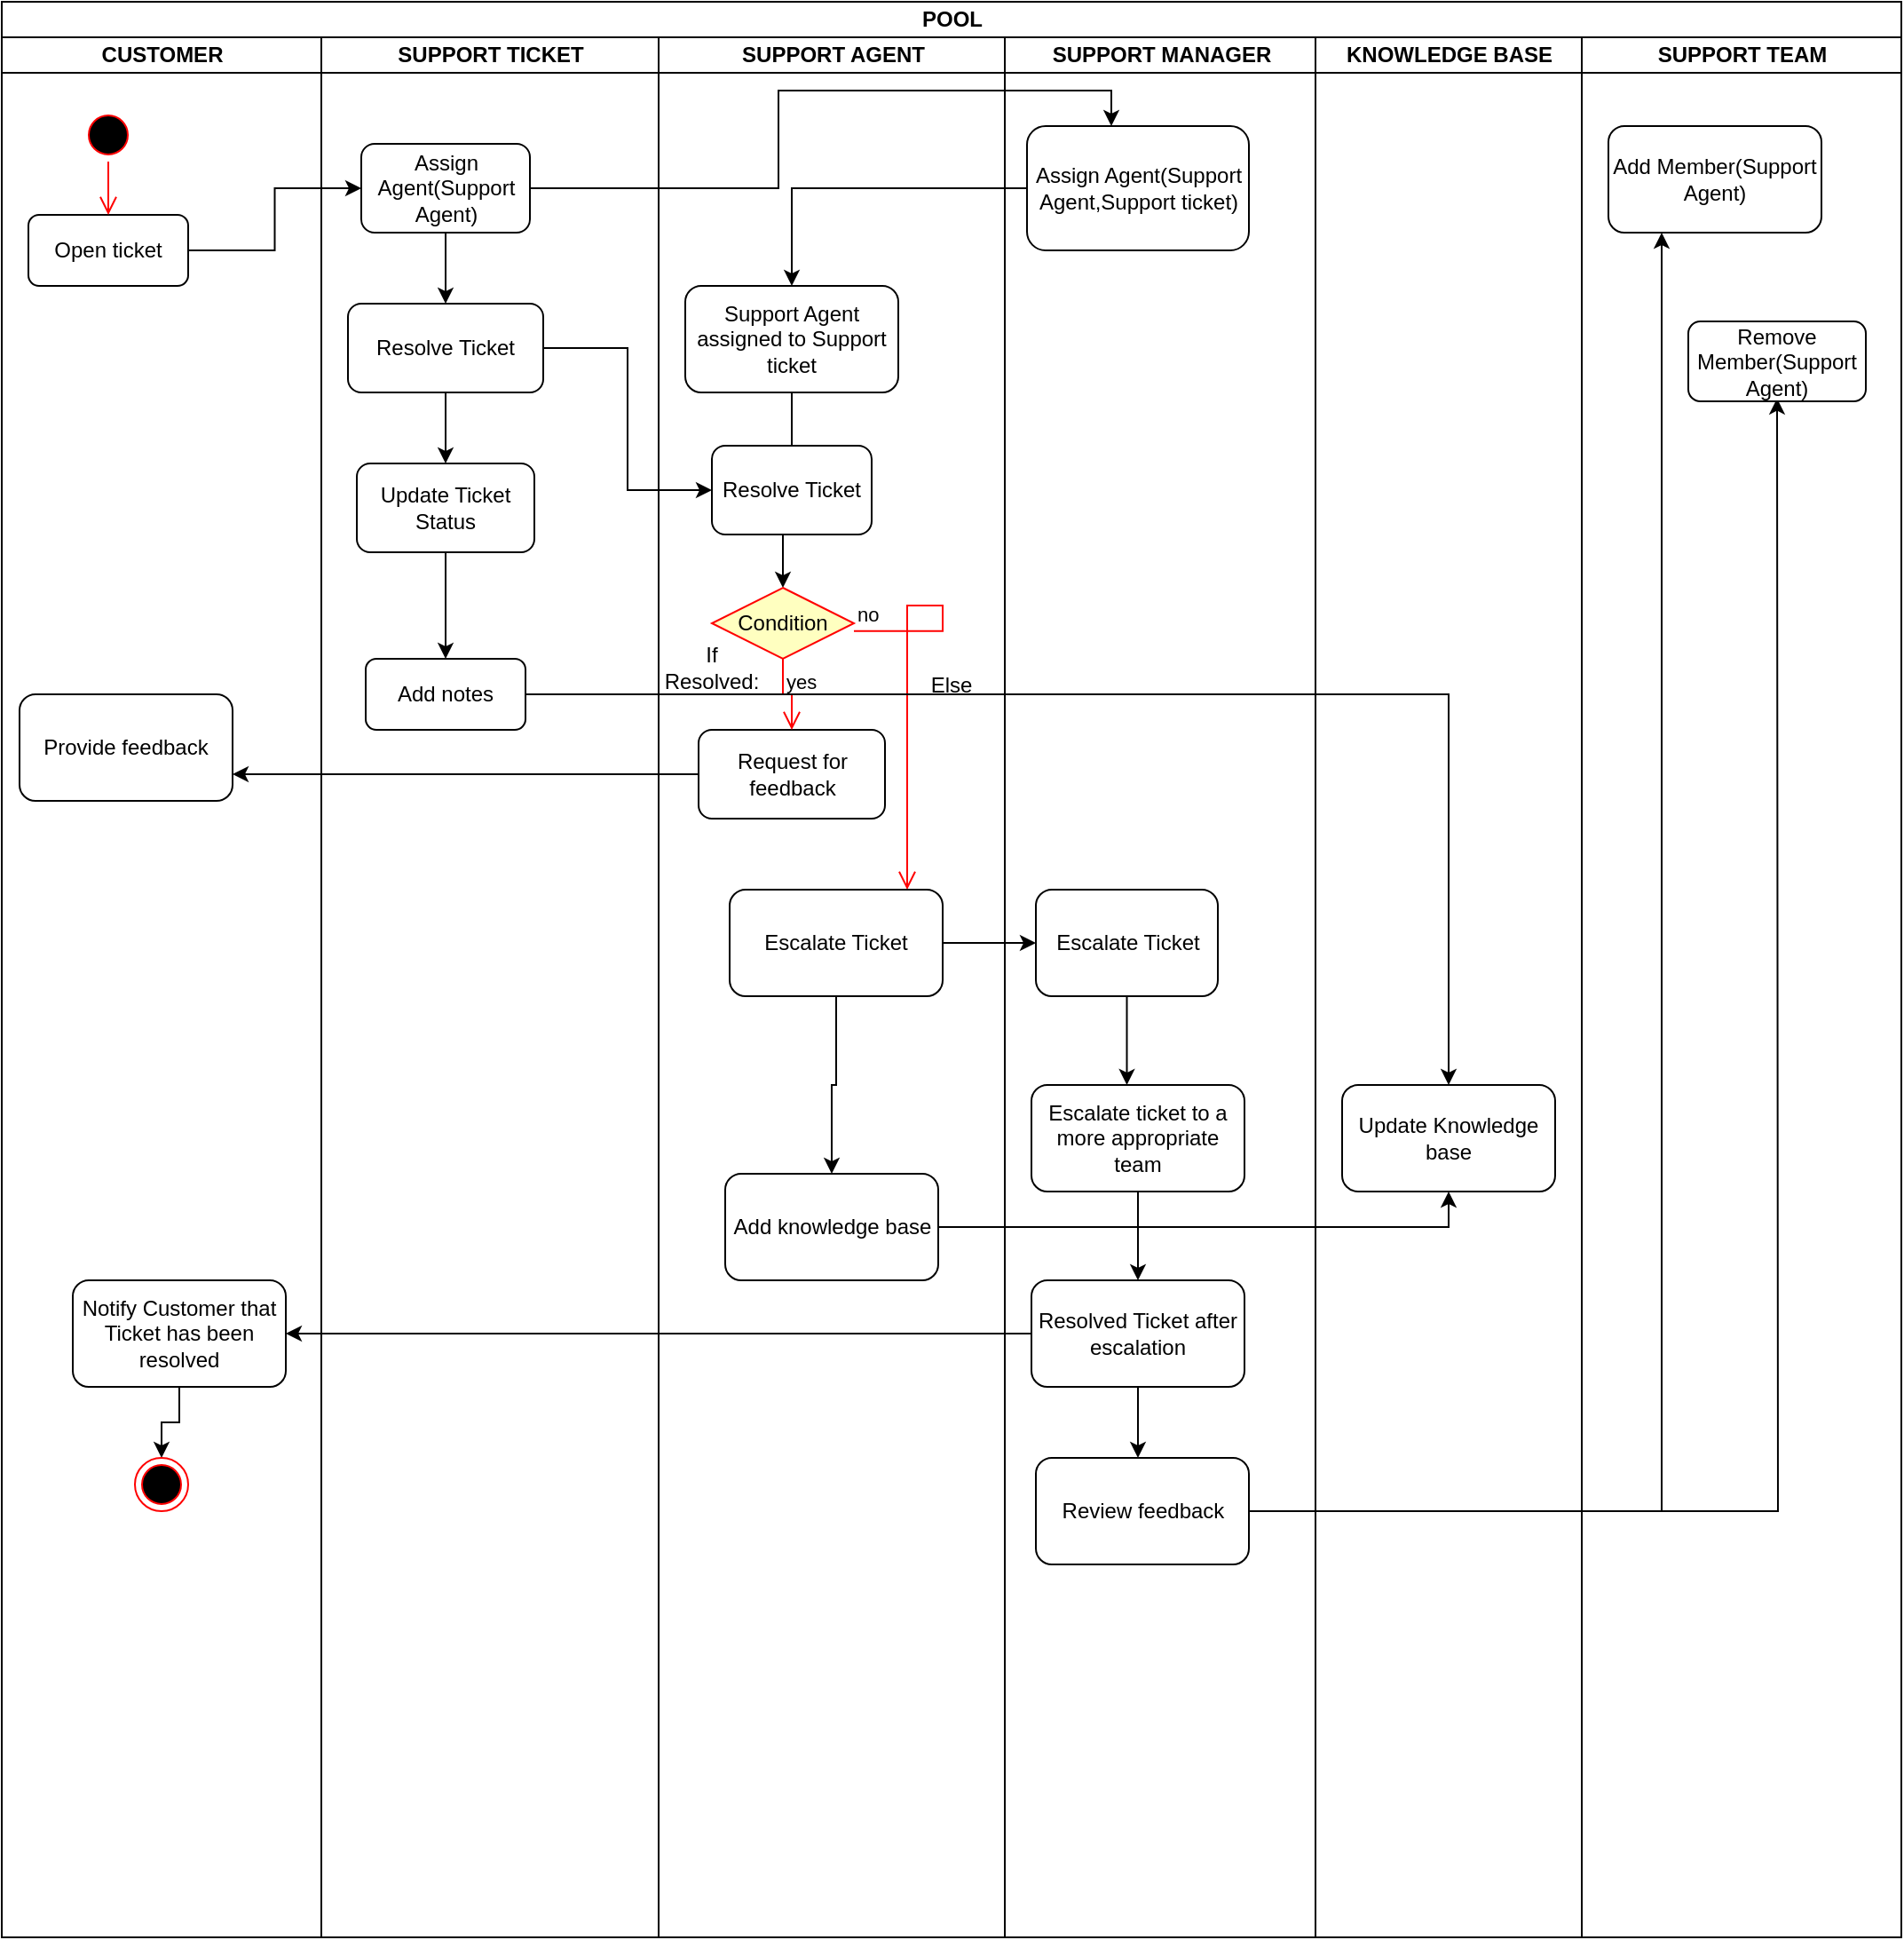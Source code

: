 <mxfile version="24.8.3">
  <diagram name="Page-1" id="-YXhxJSzMgEk8GDfapOJ">
    <mxGraphModel dx="1572" dy="910" grid="1" gridSize="10" guides="1" tooltips="1" connect="1" arrows="1" fold="1" page="1" pageScale="1" pageWidth="850" pageHeight="1100" math="0" shadow="0">
      <root>
        <object label="" id="0">
          <mxCell />
        </object>
        <mxCell id="1" parent="0" />
        <object label="POOL" placeholders="1" id="XUXB3hVBXkxuwXdUqQ0L-1">
          <mxCell style="swimlane;childLayout=stackLayout;resizeParent=1;resizeParentMax=0;startSize=20;html=1;" parent="1" vertex="1">
            <mxGeometry x="180" y="50" width="1070" height="1090" as="geometry" />
          </mxCell>
        </object>
        <mxCell id="XUXB3hVBXkxuwXdUqQ0L-2" value="CUSTOMER" style="swimlane;startSize=20;html=1;" parent="XUXB3hVBXkxuwXdUqQ0L-1" vertex="1">
          <mxGeometry y="20" width="180" height="1070" as="geometry" />
        </mxCell>
        <mxCell id="B20dKyrCsiuIhfEmM-yy-7" value="Open ticket" style="rounded=1;whiteSpace=wrap;html=1;" vertex="1" parent="XUXB3hVBXkxuwXdUqQ0L-2">
          <mxGeometry x="15" y="100" width="90" height="40" as="geometry" />
        </mxCell>
        <mxCell id="B20dKyrCsiuIhfEmM-yy-36" value="Provide feedback" style="rounded=1;whiteSpace=wrap;html=1;" vertex="1" parent="XUXB3hVBXkxuwXdUqQ0L-2">
          <mxGeometry x="10" y="370" width="120" height="60" as="geometry" />
        </mxCell>
        <mxCell id="B20dKyrCsiuIhfEmM-yy-69" style="edgeStyle=orthogonalEdgeStyle;rounded=0;orthogonalLoop=1;jettySize=auto;html=1;entryX=0.5;entryY=0;entryDx=0;entryDy=0;" edge="1" parent="XUXB3hVBXkxuwXdUqQ0L-2" source="B20dKyrCsiuIhfEmM-yy-48" target="B20dKyrCsiuIhfEmM-yy-68">
          <mxGeometry relative="1" as="geometry" />
        </mxCell>
        <mxCell id="B20dKyrCsiuIhfEmM-yy-48" value="Notify Customer that Ticket has been resolved" style="rounded=1;whiteSpace=wrap;html=1;" vertex="1" parent="XUXB3hVBXkxuwXdUqQ0L-2">
          <mxGeometry x="40" y="700" width="120" height="60" as="geometry" />
        </mxCell>
        <mxCell id="B20dKyrCsiuIhfEmM-yy-68" value="" style="ellipse;html=1;shape=endState;fillColor=#000000;strokeColor=#ff0000;" vertex="1" parent="XUXB3hVBXkxuwXdUqQ0L-2">
          <mxGeometry x="75" y="800" width="30" height="30" as="geometry" />
        </mxCell>
        <mxCell id="B20dKyrCsiuIhfEmM-yy-70" value="" style="ellipse;html=1;shape=startState;fillColor=#000000;strokeColor=#ff0000;" vertex="1" parent="XUXB3hVBXkxuwXdUqQ0L-2">
          <mxGeometry x="45" y="40" width="30" height="30" as="geometry" />
        </mxCell>
        <mxCell id="B20dKyrCsiuIhfEmM-yy-71" value="" style="edgeStyle=orthogonalEdgeStyle;html=1;verticalAlign=bottom;endArrow=open;endSize=8;strokeColor=#ff0000;rounded=0;entryX=0.5;entryY=0;entryDx=0;entryDy=0;" edge="1" source="B20dKyrCsiuIhfEmM-yy-70" parent="XUXB3hVBXkxuwXdUqQ0L-2" target="B20dKyrCsiuIhfEmM-yy-7">
          <mxGeometry relative="1" as="geometry">
            <mxPoint x="415" y="120" as="targetPoint" />
          </mxGeometry>
        </mxCell>
        <mxCell id="B20dKyrCsiuIhfEmM-yy-2" value="SUPPORT TICKET" style="swimlane;startSize=20;html=1;" vertex="1" parent="XUXB3hVBXkxuwXdUqQ0L-1">
          <mxGeometry x="180" y="20" width="190" height="1070" as="geometry" />
        </mxCell>
        <mxCell id="B20dKyrCsiuIhfEmM-yy-15" style="edgeStyle=orthogonalEdgeStyle;rounded=0;orthogonalLoop=1;jettySize=auto;html=1;entryX=0.5;entryY=0;entryDx=0;entryDy=0;" edge="1" parent="B20dKyrCsiuIhfEmM-yy-2" source="B20dKyrCsiuIhfEmM-yy-8" target="B20dKyrCsiuIhfEmM-yy-14">
          <mxGeometry relative="1" as="geometry" />
        </mxCell>
        <mxCell id="B20dKyrCsiuIhfEmM-yy-8" value="Assign Agent(Support Agent)" style="rounded=1;whiteSpace=wrap;html=1;" vertex="1" parent="B20dKyrCsiuIhfEmM-yy-2">
          <mxGeometry x="22.5" y="60" width="95" height="50" as="geometry" />
        </mxCell>
        <mxCell id="B20dKyrCsiuIhfEmM-yy-53" style="edgeStyle=orthogonalEdgeStyle;rounded=0;orthogonalLoop=1;jettySize=auto;html=1;" edge="1" parent="B20dKyrCsiuIhfEmM-yy-2" source="B20dKyrCsiuIhfEmM-yy-14" target="B20dKyrCsiuIhfEmM-yy-16">
          <mxGeometry relative="1" as="geometry" />
        </mxCell>
        <mxCell id="B20dKyrCsiuIhfEmM-yy-14" value="Resolve Ticket" style="rounded=1;whiteSpace=wrap;html=1;" vertex="1" parent="B20dKyrCsiuIhfEmM-yy-2">
          <mxGeometry x="15" y="150" width="110" height="50" as="geometry" />
        </mxCell>
        <mxCell id="B20dKyrCsiuIhfEmM-yy-79" style="edgeStyle=orthogonalEdgeStyle;rounded=0;orthogonalLoop=1;jettySize=auto;html=1;entryX=0.5;entryY=0;entryDx=0;entryDy=0;" edge="1" parent="B20dKyrCsiuIhfEmM-yy-2" source="B20dKyrCsiuIhfEmM-yy-16" target="B20dKyrCsiuIhfEmM-yy-54">
          <mxGeometry relative="1" as="geometry" />
        </mxCell>
        <mxCell id="B20dKyrCsiuIhfEmM-yy-16" value="Update Ticket Status" style="rounded=1;whiteSpace=wrap;html=1;" vertex="1" parent="B20dKyrCsiuIhfEmM-yy-2">
          <mxGeometry x="20" y="240" width="100" height="50" as="geometry" />
        </mxCell>
        <mxCell id="B20dKyrCsiuIhfEmM-yy-54" value="Add notes" style="rounded=1;whiteSpace=wrap;html=1;" vertex="1" parent="B20dKyrCsiuIhfEmM-yy-2">
          <mxGeometry x="25" y="350" width="90" height="40" as="geometry" />
        </mxCell>
        <mxCell id="XUXB3hVBXkxuwXdUqQ0L-3" value="SUPPORT AGENT" style="swimlane;startSize=20;html=1;" parent="XUXB3hVBXkxuwXdUqQ0L-1" vertex="1">
          <mxGeometry x="370" y="20" width="195" height="1070" as="geometry" />
        </mxCell>
        <mxCell id="B20dKyrCsiuIhfEmM-yy-35" value="" style="edgeStyle=orthogonalEdgeStyle;rounded=0;orthogonalLoop=1;jettySize=auto;html=1;" edge="1" parent="XUXB3hVBXkxuwXdUqQ0L-3" source="B20dKyrCsiuIhfEmM-yy-11" target="B20dKyrCsiuIhfEmM-yy-30">
          <mxGeometry relative="1" as="geometry" />
        </mxCell>
        <mxCell id="B20dKyrCsiuIhfEmM-yy-11" value="Support Agent assigned to Support ticket" style="rounded=1;whiteSpace=wrap;html=1;" vertex="1" parent="XUXB3hVBXkxuwXdUqQ0L-3">
          <mxGeometry x="15" y="140" width="120" height="60" as="geometry" />
        </mxCell>
        <mxCell id="B20dKyrCsiuIhfEmM-yy-25" value="Resolve Ticket" style="rounded=1;whiteSpace=wrap;html=1;" vertex="1" parent="XUXB3hVBXkxuwXdUqQ0L-3">
          <mxGeometry x="30" y="230" width="90" height="50" as="geometry" />
        </mxCell>
        <mxCell id="B20dKyrCsiuIhfEmM-yy-30" value="Condition" style="rhombus;whiteSpace=wrap;html=1;fontColor=#000000;fillColor=#ffffc0;strokeColor=#ff0000;" vertex="1" parent="XUXB3hVBXkxuwXdUqQ0L-3">
          <mxGeometry x="30" y="310" width="80" height="40" as="geometry" />
        </mxCell>
        <mxCell id="B20dKyrCsiuIhfEmM-yy-33" value="If Resolved:" style="text;strokeColor=none;align=center;fillColor=none;html=1;verticalAlign=middle;whiteSpace=wrap;rounded=0;" vertex="1" parent="XUXB3hVBXkxuwXdUqQ0L-3">
          <mxGeometry y="340" width="60" height="30" as="geometry" />
        </mxCell>
        <mxCell id="B20dKyrCsiuIhfEmM-yy-34" value="Request for feedback" style="rounded=1;whiteSpace=wrap;html=1;" vertex="1" parent="XUXB3hVBXkxuwXdUqQ0L-3">
          <mxGeometry x="22.5" y="390" width="105" height="50" as="geometry" />
        </mxCell>
        <mxCell id="B20dKyrCsiuIhfEmM-yy-31" value="no" style="edgeStyle=orthogonalEdgeStyle;html=1;align=left;verticalAlign=bottom;endArrow=open;endSize=8;strokeColor=#ff0000;rounded=0;" edge="1" parent="XUXB3hVBXkxuwXdUqQ0L-3">
          <mxGeometry x="-1" relative="1" as="geometry">
            <mxPoint x="140" y="480" as="targetPoint" />
            <mxPoint x="110" y="334.38" as="sourcePoint" />
            <Array as="points">
              <mxPoint x="160" y="334" />
              <mxPoint x="160" y="320" />
              <mxPoint x="140" y="320" />
            </Array>
          </mxGeometry>
        </mxCell>
        <mxCell id="B20dKyrCsiuIhfEmM-yy-59" value="" style="edgeStyle=orthogonalEdgeStyle;rounded=0;orthogonalLoop=1;jettySize=auto;html=1;" edge="1" parent="XUXB3hVBXkxuwXdUqQ0L-3" source="B20dKyrCsiuIhfEmM-yy-38" target="B20dKyrCsiuIhfEmM-yy-56">
          <mxGeometry relative="1" as="geometry" />
        </mxCell>
        <mxCell id="B20dKyrCsiuIhfEmM-yy-38" value="Escalate Ticket" style="rounded=1;whiteSpace=wrap;html=1;" vertex="1" parent="XUXB3hVBXkxuwXdUqQ0L-3">
          <mxGeometry x="40" y="480" width="120" height="60" as="geometry" />
        </mxCell>
        <mxCell id="B20dKyrCsiuIhfEmM-yy-32" value="yes" style="edgeStyle=orthogonalEdgeStyle;html=1;align=left;verticalAlign=top;endArrow=open;endSize=8;strokeColor=#ff0000;rounded=0;entryX=0.5;entryY=0;entryDx=0;entryDy=0;" edge="1" source="B20dKyrCsiuIhfEmM-yy-30" parent="XUXB3hVBXkxuwXdUqQ0L-3" target="B20dKyrCsiuIhfEmM-yy-34">
          <mxGeometry x="-1" relative="1" as="geometry">
            <mxPoint x="70" y="330" as="targetPoint" />
          </mxGeometry>
        </mxCell>
        <mxCell id="B20dKyrCsiuIhfEmM-yy-49" value="Else" style="text;strokeColor=none;align=center;fillColor=none;html=1;verticalAlign=middle;whiteSpace=wrap;rounded=0;" vertex="1" parent="XUXB3hVBXkxuwXdUqQ0L-3">
          <mxGeometry x="135" y="350" width="60" height="30" as="geometry" />
        </mxCell>
        <mxCell id="B20dKyrCsiuIhfEmM-yy-56" value="Add knowledge base" style="rounded=1;whiteSpace=wrap;html=1;" vertex="1" parent="XUXB3hVBXkxuwXdUqQ0L-3">
          <mxGeometry x="37.5" y="640" width="120" height="60" as="geometry" />
        </mxCell>
        <mxCell id="XUXB3hVBXkxuwXdUqQ0L-4" value="SUPPORT MANAGER" style="swimlane;startSize=20;html=1;" parent="XUXB3hVBXkxuwXdUqQ0L-1" vertex="1">
          <mxGeometry x="565" y="20" width="175" height="1070" as="geometry" />
        </mxCell>
        <mxCell id="B20dKyrCsiuIhfEmM-yy-10" value="Assign Agent(Support Agent,Support ticket)" style="rounded=1;whiteSpace=wrap;html=1;" vertex="1" parent="XUXB3hVBXkxuwXdUqQ0L-4">
          <mxGeometry x="12.5" y="50" width="125" height="70" as="geometry" />
        </mxCell>
        <mxCell id="B20dKyrCsiuIhfEmM-yy-42" style="edgeStyle=orthogonalEdgeStyle;rounded=0;orthogonalLoop=1;jettySize=auto;html=1;" edge="1" parent="XUXB3hVBXkxuwXdUqQ0L-4" source="B20dKyrCsiuIhfEmM-yy-39">
          <mxGeometry relative="1" as="geometry">
            <mxPoint x="68.75" y="590" as="targetPoint" />
          </mxGeometry>
        </mxCell>
        <mxCell id="B20dKyrCsiuIhfEmM-yy-39" value="Escalate Ticket" style="rounded=1;whiteSpace=wrap;html=1;" vertex="1" parent="XUXB3hVBXkxuwXdUqQ0L-4">
          <mxGeometry x="17.5" y="480" width="102.5" height="60" as="geometry" />
        </mxCell>
        <mxCell id="B20dKyrCsiuIhfEmM-yy-67" style="edgeStyle=orthogonalEdgeStyle;rounded=0;orthogonalLoop=1;jettySize=auto;html=1;" edge="1" parent="XUXB3hVBXkxuwXdUqQ0L-4" source="B20dKyrCsiuIhfEmM-yy-41">
          <mxGeometry relative="1" as="geometry">
            <mxPoint x="435" y="203.333" as="targetPoint" />
          </mxGeometry>
        </mxCell>
        <mxCell id="B20dKyrCsiuIhfEmM-yy-41" value="Review feedback" style="rounded=1;whiteSpace=wrap;html=1;" vertex="1" parent="XUXB3hVBXkxuwXdUqQ0L-4">
          <mxGeometry x="17.5" y="800" width="120" height="60" as="geometry" />
        </mxCell>
        <mxCell id="B20dKyrCsiuIhfEmM-yy-46" style="edgeStyle=orthogonalEdgeStyle;rounded=0;orthogonalLoop=1;jettySize=auto;html=1;" edge="1" parent="XUXB3hVBXkxuwXdUqQ0L-4" source="B20dKyrCsiuIhfEmM-yy-43">
          <mxGeometry relative="1" as="geometry">
            <mxPoint x="75" y="700" as="targetPoint" />
          </mxGeometry>
        </mxCell>
        <mxCell id="B20dKyrCsiuIhfEmM-yy-43" value="Escalate ticket to a more appropriate team" style="rounded=1;whiteSpace=wrap;html=1;" vertex="1" parent="XUXB3hVBXkxuwXdUqQ0L-4">
          <mxGeometry x="15" y="590" width="120" height="60" as="geometry" />
        </mxCell>
        <mxCell id="B20dKyrCsiuIhfEmM-yy-52" style="edgeStyle=orthogonalEdgeStyle;rounded=0;orthogonalLoop=1;jettySize=auto;html=1;" edge="1" parent="XUXB3hVBXkxuwXdUqQ0L-4" source="B20dKyrCsiuIhfEmM-yy-44">
          <mxGeometry relative="1" as="geometry">
            <mxPoint x="75" y="800" as="targetPoint" />
          </mxGeometry>
        </mxCell>
        <mxCell id="B20dKyrCsiuIhfEmM-yy-44" value="Resolved Ticket after escalation" style="rounded=1;whiteSpace=wrap;html=1;" vertex="1" parent="XUXB3hVBXkxuwXdUqQ0L-4">
          <mxGeometry x="15" y="700" width="120" height="60" as="geometry" />
        </mxCell>
        <mxCell id="B20dKyrCsiuIhfEmM-yy-45" value="KNOWLEDGE BASE" style="swimlane;startSize=20;html=1;" vertex="1" parent="XUXB3hVBXkxuwXdUqQ0L-1">
          <mxGeometry x="740" y="20" width="150" height="1070" as="geometry" />
        </mxCell>
        <mxCell id="B20dKyrCsiuIhfEmM-yy-60" value="Update Knowledge base" style="rounded=1;whiteSpace=wrap;html=1;" vertex="1" parent="B20dKyrCsiuIhfEmM-yy-45">
          <mxGeometry x="15" y="590" width="120" height="60" as="geometry" />
        </mxCell>
        <mxCell id="B20dKyrCsiuIhfEmM-yy-4" value="SUPPORT TEAM" style="swimlane;startSize=20;html=1;" vertex="1" parent="XUXB3hVBXkxuwXdUqQ0L-1">
          <mxGeometry x="890" y="20" width="180" height="1070" as="geometry" />
        </mxCell>
        <mxCell id="B20dKyrCsiuIhfEmM-yy-63" value="Add Member(Support Agent)" style="rounded=1;whiteSpace=wrap;html=1;" vertex="1" parent="B20dKyrCsiuIhfEmM-yy-4">
          <mxGeometry x="15" y="50" width="120" height="60" as="geometry" />
        </mxCell>
        <mxCell id="B20dKyrCsiuIhfEmM-yy-64" value="Remove Member(Support Agent)" style="rounded=1;whiteSpace=wrap;html=1;" vertex="1" parent="B20dKyrCsiuIhfEmM-yy-4">
          <mxGeometry x="60" y="160" width="100" height="45" as="geometry" />
        </mxCell>
        <mxCell id="B20dKyrCsiuIhfEmM-yy-9" style="edgeStyle=orthogonalEdgeStyle;rounded=0;orthogonalLoop=1;jettySize=auto;html=1;entryX=0;entryY=0.5;entryDx=0;entryDy=0;" edge="1" parent="XUXB3hVBXkxuwXdUqQ0L-1" source="B20dKyrCsiuIhfEmM-yy-7" target="B20dKyrCsiuIhfEmM-yy-8">
          <mxGeometry relative="1" as="geometry" />
        </mxCell>
        <mxCell id="B20dKyrCsiuIhfEmM-yy-12" style="edgeStyle=orthogonalEdgeStyle;rounded=0;orthogonalLoop=1;jettySize=auto;html=1;entryX=0.38;entryY=0;entryDx=0;entryDy=0;entryPerimeter=0;" edge="1" parent="XUXB3hVBXkxuwXdUqQ0L-1" source="B20dKyrCsiuIhfEmM-yy-8" target="B20dKyrCsiuIhfEmM-yy-10">
          <mxGeometry relative="1" as="geometry" />
        </mxCell>
        <mxCell id="B20dKyrCsiuIhfEmM-yy-13" style="edgeStyle=orthogonalEdgeStyle;rounded=0;orthogonalLoop=1;jettySize=auto;html=1;" edge="1" parent="XUXB3hVBXkxuwXdUqQ0L-1" source="B20dKyrCsiuIhfEmM-yy-10" target="B20dKyrCsiuIhfEmM-yy-11">
          <mxGeometry relative="1" as="geometry" />
        </mxCell>
        <mxCell id="B20dKyrCsiuIhfEmM-yy-26" style="edgeStyle=orthogonalEdgeStyle;rounded=0;orthogonalLoop=1;jettySize=auto;html=1;entryX=0;entryY=0.5;entryDx=0;entryDy=0;" edge="1" parent="XUXB3hVBXkxuwXdUqQ0L-1" source="B20dKyrCsiuIhfEmM-yy-14" target="B20dKyrCsiuIhfEmM-yy-25">
          <mxGeometry relative="1" as="geometry" />
        </mxCell>
        <mxCell id="B20dKyrCsiuIhfEmM-yy-37" style="edgeStyle=orthogonalEdgeStyle;rounded=0;orthogonalLoop=1;jettySize=auto;html=1;entryX=1;entryY=0.75;entryDx=0;entryDy=0;" edge="1" parent="XUXB3hVBXkxuwXdUqQ0L-1" source="B20dKyrCsiuIhfEmM-yy-34" target="B20dKyrCsiuIhfEmM-yy-36">
          <mxGeometry relative="1" as="geometry" />
        </mxCell>
        <mxCell id="B20dKyrCsiuIhfEmM-yy-40" style="edgeStyle=orthogonalEdgeStyle;rounded=0;orthogonalLoop=1;jettySize=auto;html=1;entryX=0;entryY=0.5;entryDx=0;entryDy=0;" edge="1" parent="XUXB3hVBXkxuwXdUqQ0L-1" source="B20dKyrCsiuIhfEmM-yy-38" target="B20dKyrCsiuIhfEmM-yy-39">
          <mxGeometry relative="1" as="geometry" />
        </mxCell>
        <mxCell id="B20dKyrCsiuIhfEmM-yy-62" style="edgeStyle=orthogonalEdgeStyle;rounded=0;orthogonalLoop=1;jettySize=auto;html=1;entryX=0.5;entryY=1;entryDx=0;entryDy=0;" edge="1" parent="XUXB3hVBXkxuwXdUqQ0L-1" source="B20dKyrCsiuIhfEmM-yy-56" target="B20dKyrCsiuIhfEmM-yy-60">
          <mxGeometry relative="1" as="geometry" />
        </mxCell>
        <mxCell id="B20dKyrCsiuIhfEmM-yy-65" style="edgeStyle=orthogonalEdgeStyle;rounded=0;orthogonalLoop=1;jettySize=auto;html=1;entryX=0.25;entryY=1;entryDx=0;entryDy=0;" edge="1" parent="XUXB3hVBXkxuwXdUqQ0L-1" source="B20dKyrCsiuIhfEmM-yy-41" target="B20dKyrCsiuIhfEmM-yy-63">
          <mxGeometry relative="1" as="geometry" />
        </mxCell>
        <mxCell id="B20dKyrCsiuIhfEmM-yy-80" style="edgeStyle=orthogonalEdgeStyle;rounded=0;orthogonalLoop=1;jettySize=auto;html=1;" edge="1" parent="XUXB3hVBXkxuwXdUqQ0L-1" source="B20dKyrCsiuIhfEmM-yy-54" target="B20dKyrCsiuIhfEmM-yy-60">
          <mxGeometry relative="1" as="geometry" />
        </mxCell>
        <mxCell id="B20dKyrCsiuIhfEmM-yy-47" style="edgeStyle=orthogonalEdgeStyle;rounded=0;orthogonalLoop=1;jettySize=auto;html=1;" edge="1" parent="XUXB3hVBXkxuwXdUqQ0L-1" source="B20dKyrCsiuIhfEmM-yy-44" target="B20dKyrCsiuIhfEmM-yy-48">
          <mxGeometry relative="1" as="geometry">
            <mxPoint x="215" y="750" as="targetPoint" />
          </mxGeometry>
        </mxCell>
      </root>
    </mxGraphModel>
  </diagram>
</mxfile>
